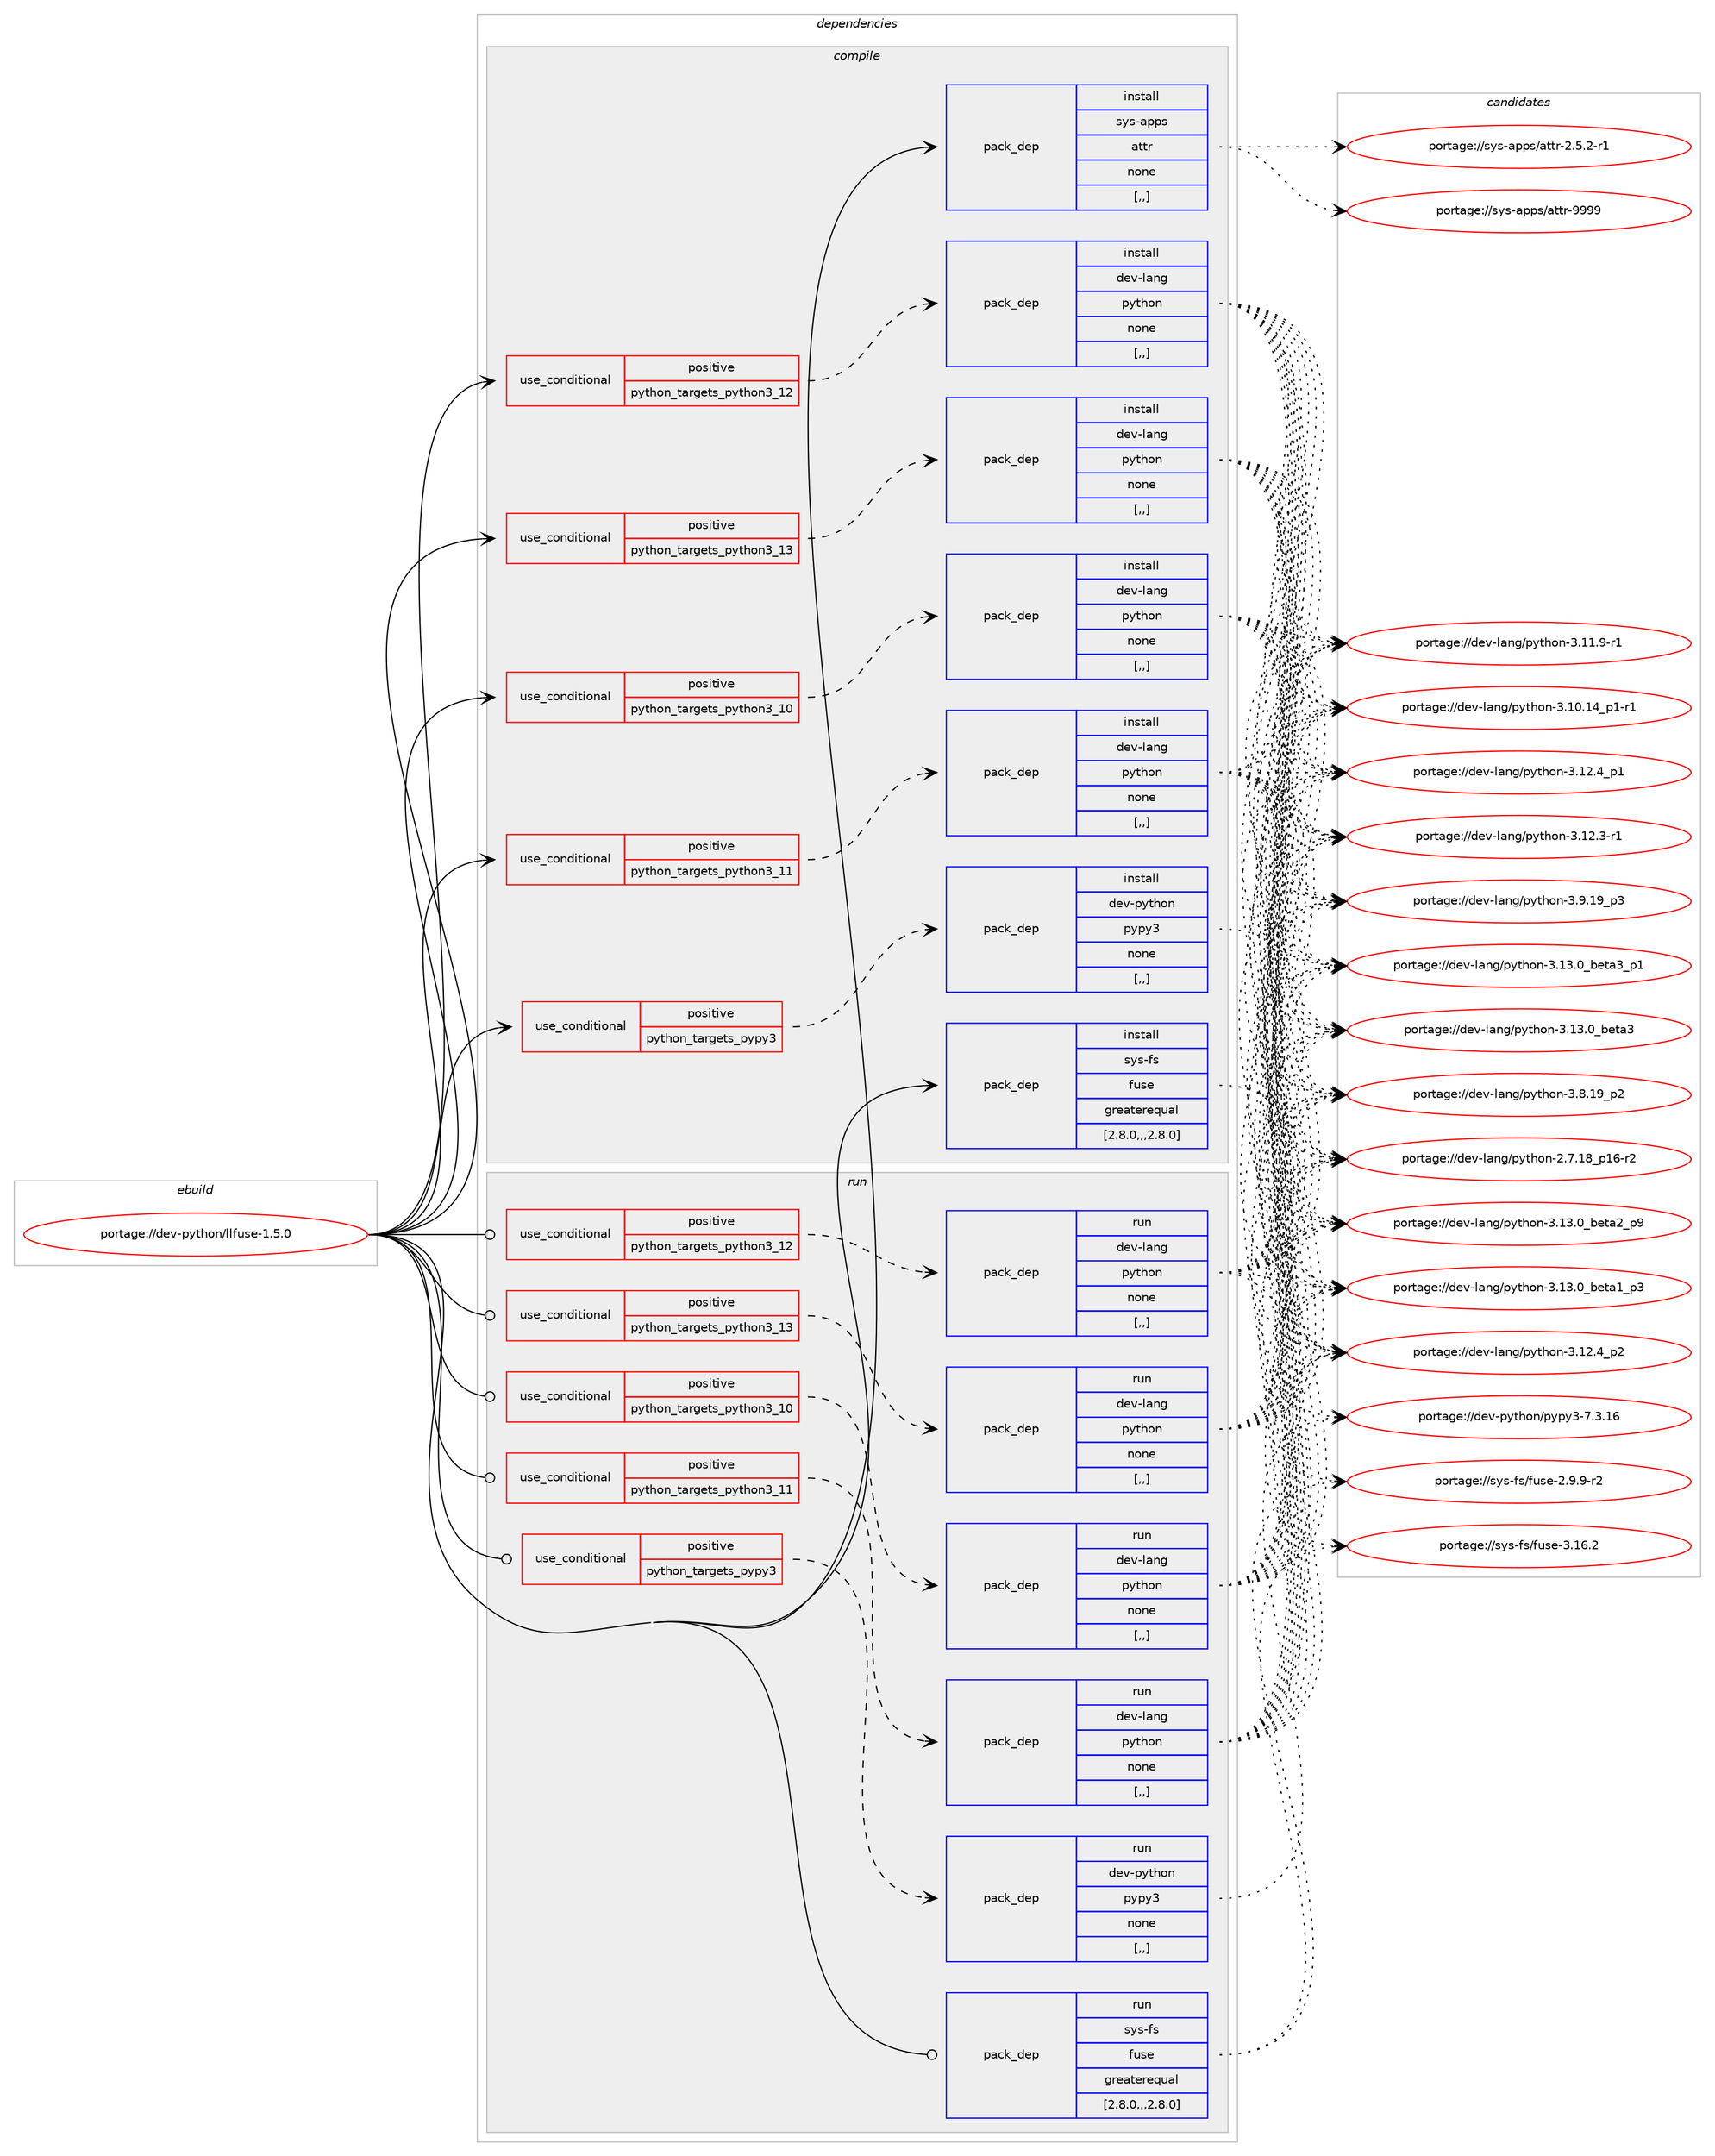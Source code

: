 digraph prolog {

# *************
# Graph options
# *************

newrank=true;
concentrate=true;
compound=true;
graph [rankdir=LR,fontname=Helvetica,fontsize=10,ranksep=1.5];#, ranksep=2.5, nodesep=0.2];
edge  [arrowhead=vee];
node  [fontname=Helvetica,fontsize=10];

# **********
# The ebuild
# **********

subgraph cluster_leftcol {
color=gray;
rank=same;
label=<<i>ebuild</i>>;
id [label="portage://dev-python/llfuse-1.5.0", color=red, width=4, href="../dev-python/llfuse-1.5.0.svg"];
}

# ****************
# The dependencies
# ****************

subgraph cluster_midcol {
color=gray;
label=<<i>dependencies</i>>;
subgraph cluster_compile {
fillcolor="#eeeeee";
style=filled;
label=<<i>compile</i>>;
subgraph cond34097 {
dependency149288 [label=<<TABLE BORDER="0" CELLBORDER="1" CELLSPACING="0" CELLPADDING="4"><TR><TD ROWSPAN="3" CELLPADDING="10">use_conditional</TD></TR><TR><TD>positive</TD></TR><TR><TD>python_targets_pypy3</TD></TR></TABLE>>, shape=none, color=red];
subgraph pack113956 {
dependency149289 [label=<<TABLE BORDER="0" CELLBORDER="1" CELLSPACING="0" CELLPADDING="4" WIDTH="220"><TR><TD ROWSPAN="6" CELLPADDING="30">pack_dep</TD></TR><TR><TD WIDTH="110">install</TD></TR><TR><TD>dev-python</TD></TR><TR><TD>pypy3</TD></TR><TR><TD>none</TD></TR><TR><TD>[,,]</TD></TR></TABLE>>, shape=none, color=blue];
}
dependency149288:e -> dependency149289:w [weight=20,style="dashed",arrowhead="vee"];
}
id:e -> dependency149288:w [weight=20,style="solid",arrowhead="vee"];
subgraph cond34098 {
dependency149290 [label=<<TABLE BORDER="0" CELLBORDER="1" CELLSPACING="0" CELLPADDING="4"><TR><TD ROWSPAN="3" CELLPADDING="10">use_conditional</TD></TR><TR><TD>positive</TD></TR><TR><TD>python_targets_python3_10</TD></TR></TABLE>>, shape=none, color=red];
subgraph pack113957 {
dependency149291 [label=<<TABLE BORDER="0" CELLBORDER="1" CELLSPACING="0" CELLPADDING="4" WIDTH="220"><TR><TD ROWSPAN="6" CELLPADDING="30">pack_dep</TD></TR><TR><TD WIDTH="110">install</TD></TR><TR><TD>dev-lang</TD></TR><TR><TD>python</TD></TR><TR><TD>none</TD></TR><TR><TD>[,,]</TD></TR></TABLE>>, shape=none, color=blue];
}
dependency149290:e -> dependency149291:w [weight=20,style="dashed",arrowhead="vee"];
}
id:e -> dependency149290:w [weight=20,style="solid",arrowhead="vee"];
subgraph cond34099 {
dependency149292 [label=<<TABLE BORDER="0" CELLBORDER="1" CELLSPACING="0" CELLPADDING="4"><TR><TD ROWSPAN="3" CELLPADDING="10">use_conditional</TD></TR><TR><TD>positive</TD></TR><TR><TD>python_targets_python3_11</TD></TR></TABLE>>, shape=none, color=red];
subgraph pack113958 {
dependency149293 [label=<<TABLE BORDER="0" CELLBORDER="1" CELLSPACING="0" CELLPADDING="4" WIDTH="220"><TR><TD ROWSPAN="6" CELLPADDING="30">pack_dep</TD></TR><TR><TD WIDTH="110">install</TD></TR><TR><TD>dev-lang</TD></TR><TR><TD>python</TD></TR><TR><TD>none</TD></TR><TR><TD>[,,]</TD></TR></TABLE>>, shape=none, color=blue];
}
dependency149292:e -> dependency149293:w [weight=20,style="dashed",arrowhead="vee"];
}
id:e -> dependency149292:w [weight=20,style="solid",arrowhead="vee"];
subgraph cond34100 {
dependency149294 [label=<<TABLE BORDER="0" CELLBORDER="1" CELLSPACING="0" CELLPADDING="4"><TR><TD ROWSPAN="3" CELLPADDING="10">use_conditional</TD></TR><TR><TD>positive</TD></TR><TR><TD>python_targets_python3_12</TD></TR></TABLE>>, shape=none, color=red];
subgraph pack113959 {
dependency149295 [label=<<TABLE BORDER="0" CELLBORDER="1" CELLSPACING="0" CELLPADDING="4" WIDTH="220"><TR><TD ROWSPAN="6" CELLPADDING="30">pack_dep</TD></TR><TR><TD WIDTH="110">install</TD></TR><TR><TD>dev-lang</TD></TR><TR><TD>python</TD></TR><TR><TD>none</TD></TR><TR><TD>[,,]</TD></TR></TABLE>>, shape=none, color=blue];
}
dependency149294:e -> dependency149295:w [weight=20,style="dashed",arrowhead="vee"];
}
id:e -> dependency149294:w [weight=20,style="solid",arrowhead="vee"];
subgraph cond34101 {
dependency149296 [label=<<TABLE BORDER="0" CELLBORDER="1" CELLSPACING="0" CELLPADDING="4"><TR><TD ROWSPAN="3" CELLPADDING="10">use_conditional</TD></TR><TR><TD>positive</TD></TR><TR><TD>python_targets_python3_13</TD></TR></TABLE>>, shape=none, color=red];
subgraph pack113960 {
dependency149297 [label=<<TABLE BORDER="0" CELLBORDER="1" CELLSPACING="0" CELLPADDING="4" WIDTH="220"><TR><TD ROWSPAN="6" CELLPADDING="30">pack_dep</TD></TR><TR><TD WIDTH="110">install</TD></TR><TR><TD>dev-lang</TD></TR><TR><TD>python</TD></TR><TR><TD>none</TD></TR><TR><TD>[,,]</TD></TR></TABLE>>, shape=none, color=blue];
}
dependency149296:e -> dependency149297:w [weight=20,style="dashed",arrowhead="vee"];
}
id:e -> dependency149296:w [weight=20,style="solid",arrowhead="vee"];
subgraph pack113961 {
dependency149298 [label=<<TABLE BORDER="0" CELLBORDER="1" CELLSPACING="0" CELLPADDING="4" WIDTH="220"><TR><TD ROWSPAN="6" CELLPADDING="30">pack_dep</TD></TR><TR><TD WIDTH="110">install</TD></TR><TR><TD>sys-apps</TD></TR><TR><TD>attr</TD></TR><TR><TD>none</TD></TR><TR><TD>[,,]</TD></TR></TABLE>>, shape=none, color=blue];
}
id:e -> dependency149298:w [weight=20,style="solid",arrowhead="vee"];
subgraph pack113962 {
dependency149299 [label=<<TABLE BORDER="0" CELLBORDER="1" CELLSPACING="0" CELLPADDING="4" WIDTH="220"><TR><TD ROWSPAN="6" CELLPADDING="30">pack_dep</TD></TR><TR><TD WIDTH="110">install</TD></TR><TR><TD>sys-fs</TD></TR><TR><TD>fuse</TD></TR><TR><TD>greaterequal</TD></TR><TR><TD>[2.8.0,,,2.8.0]</TD></TR></TABLE>>, shape=none, color=blue];
}
id:e -> dependency149299:w [weight=20,style="solid",arrowhead="vee"];
}
subgraph cluster_compileandrun {
fillcolor="#eeeeee";
style=filled;
label=<<i>compile and run</i>>;
}
subgraph cluster_run {
fillcolor="#eeeeee";
style=filled;
label=<<i>run</i>>;
subgraph cond34102 {
dependency149300 [label=<<TABLE BORDER="0" CELLBORDER="1" CELLSPACING="0" CELLPADDING="4"><TR><TD ROWSPAN="3" CELLPADDING="10">use_conditional</TD></TR><TR><TD>positive</TD></TR><TR><TD>python_targets_pypy3</TD></TR></TABLE>>, shape=none, color=red];
subgraph pack113963 {
dependency149301 [label=<<TABLE BORDER="0" CELLBORDER="1" CELLSPACING="0" CELLPADDING="4" WIDTH="220"><TR><TD ROWSPAN="6" CELLPADDING="30">pack_dep</TD></TR><TR><TD WIDTH="110">run</TD></TR><TR><TD>dev-python</TD></TR><TR><TD>pypy3</TD></TR><TR><TD>none</TD></TR><TR><TD>[,,]</TD></TR></TABLE>>, shape=none, color=blue];
}
dependency149300:e -> dependency149301:w [weight=20,style="dashed",arrowhead="vee"];
}
id:e -> dependency149300:w [weight=20,style="solid",arrowhead="odot"];
subgraph cond34103 {
dependency149302 [label=<<TABLE BORDER="0" CELLBORDER="1" CELLSPACING="0" CELLPADDING="4"><TR><TD ROWSPAN="3" CELLPADDING="10">use_conditional</TD></TR><TR><TD>positive</TD></TR><TR><TD>python_targets_python3_10</TD></TR></TABLE>>, shape=none, color=red];
subgraph pack113964 {
dependency149303 [label=<<TABLE BORDER="0" CELLBORDER="1" CELLSPACING="0" CELLPADDING="4" WIDTH="220"><TR><TD ROWSPAN="6" CELLPADDING="30">pack_dep</TD></TR><TR><TD WIDTH="110">run</TD></TR><TR><TD>dev-lang</TD></TR><TR><TD>python</TD></TR><TR><TD>none</TD></TR><TR><TD>[,,]</TD></TR></TABLE>>, shape=none, color=blue];
}
dependency149302:e -> dependency149303:w [weight=20,style="dashed",arrowhead="vee"];
}
id:e -> dependency149302:w [weight=20,style="solid",arrowhead="odot"];
subgraph cond34104 {
dependency149304 [label=<<TABLE BORDER="0" CELLBORDER="1" CELLSPACING="0" CELLPADDING="4"><TR><TD ROWSPAN="3" CELLPADDING="10">use_conditional</TD></TR><TR><TD>positive</TD></TR><TR><TD>python_targets_python3_11</TD></TR></TABLE>>, shape=none, color=red];
subgraph pack113965 {
dependency149305 [label=<<TABLE BORDER="0" CELLBORDER="1" CELLSPACING="0" CELLPADDING="4" WIDTH="220"><TR><TD ROWSPAN="6" CELLPADDING="30">pack_dep</TD></TR><TR><TD WIDTH="110">run</TD></TR><TR><TD>dev-lang</TD></TR><TR><TD>python</TD></TR><TR><TD>none</TD></TR><TR><TD>[,,]</TD></TR></TABLE>>, shape=none, color=blue];
}
dependency149304:e -> dependency149305:w [weight=20,style="dashed",arrowhead="vee"];
}
id:e -> dependency149304:w [weight=20,style="solid",arrowhead="odot"];
subgraph cond34105 {
dependency149306 [label=<<TABLE BORDER="0" CELLBORDER="1" CELLSPACING="0" CELLPADDING="4"><TR><TD ROWSPAN="3" CELLPADDING="10">use_conditional</TD></TR><TR><TD>positive</TD></TR><TR><TD>python_targets_python3_12</TD></TR></TABLE>>, shape=none, color=red];
subgraph pack113966 {
dependency149307 [label=<<TABLE BORDER="0" CELLBORDER="1" CELLSPACING="0" CELLPADDING="4" WIDTH="220"><TR><TD ROWSPAN="6" CELLPADDING="30">pack_dep</TD></TR><TR><TD WIDTH="110">run</TD></TR><TR><TD>dev-lang</TD></TR><TR><TD>python</TD></TR><TR><TD>none</TD></TR><TR><TD>[,,]</TD></TR></TABLE>>, shape=none, color=blue];
}
dependency149306:e -> dependency149307:w [weight=20,style="dashed",arrowhead="vee"];
}
id:e -> dependency149306:w [weight=20,style="solid",arrowhead="odot"];
subgraph cond34106 {
dependency149308 [label=<<TABLE BORDER="0" CELLBORDER="1" CELLSPACING="0" CELLPADDING="4"><TR><TD ROWSPAN="3" CELLPADDING="10">use_conditional</TD></TR><TR><TD>positive</TD></TR><TR><TD>python_targets_python3_13</TD></TR></TABLE>>, shape=none, color=red];
subgraph pack113967 {
dependency149309 [label=<<TABLE BORDER="0" CELLBORDER="1" CELLSPACING="0" CELLPADDING="4" WIDTH="220"><TR><TD ROWSPAN="6" CELLPADDING="30">pack_dep</TD></TR><TR><TD WIDTH="110">run</TD></TR><TR><TD>dev-lang</TD></TR><TR><TD>python</TD></TR><TR><TD>none</TD></TR><TR><TD>[,,]</TD></TR></TABLE>>, shape=none, color=blue];
}
dependency149308:e -> dependency149309:w [weight=20,style="dashed",arrowhead="vee"];
}
id:e -> dependency149308:w [weight=20,style="solid",arrowhead="odot"];
subgraph pack113968 {
dependency149310 [label=<<TABLE BORDER="0" CELLBORDER="1" CELLSPACING="0" CELLPADDING="4" WIDTH="220"><TR><TD ROWSPAN="6" CELLPADDING="30">pack_dep</TD></TR><TR><TD WIDTH="110">run</TD></TR><TR><TD>sys-fs</TD></TR><TR><TD>fuse</TD></TR><TR><TD>greaterequal</TD></TR><TR><TD>[2.8.0,,,2.8.0]</TD></TR></TABLE>>, shape=none, color=blue];
}
id:e -> dependency149310:w [weight=20,style="solid",arrowhead="odot"];
}
}

# **************
# The candidates
# **************

subgraph cluster_choices {
rank=same;
color=gray;
label=<<i>candidates</i>>;

subgraph choice113956 {
color=black;
nodesep=1;
choice10010111845112121116104111110471121211121215145554651464954 [label="portage://dev-python/pypy3-7.3.16", color=red, width=4,href="../dev-python/pypy3-7.3.16.svg"];
dependency149289:e -> choice10010111845112121116104111110471121211121215145554651464954:w [style=dotted,weight="100"];
}
subgraph choice113957 {
color=black;
nodesep=1;
choice10010111845108971101034711212111610411111045514649514648959810111697519511249 [label="portage://dev-lang/python-3.13.0_beta3_p1", color=red, width=4,href="../dev-lang/python-3.13.0_beta3_p1.svg"];
choice1001011184510897110103471121211161041111104551464951464895981011169751 [label="portage://dev-lang/python-3.13.0_beta3", color=red, width=4,href="../dev-lang/python-3.13.0_beta3.svg"];
choice10010111845108971101034711212111610411111045514649514648959810111697509511257 [label="portage://dev-lang/python-3.13.0_beta2_p9", color=red, width=4,href="../dev-lang/python-3.13.0_beta2_p9.svg"];
choice10010111845108971101034711212111610411111045514649514648959810111697499511251 [label="portage://dev-lang/python-3.13.0_beta1_p3", color=red, width=4,href="../dev-lang/python-3.13.0_beta1_p3.svg"];
choice100101118451089711010347112121116104111110455146495046529511250 [label="portage://dev-lang/python-3.12.4_p2", color=red, width=4,href="../dev-lang/python-3.12.4_p2.svg"];
choice100101118451089711010347112121116104111110455146495046529511249 [label="portage://dev-lang/python-3.12.4_p1", color=red, width=4,href="../dev-lang/python-3.12.4_p1.svg"];
choice100101118451089711010347112121116104111110455146495046514511449 [label="portage://dev-lang/python-3.12.3-r1", color=red, width=4,href="../dev-lang/python-3.12.3-r1.svg"];
choice100101118451089711010347112121116104111110455146494946574511449 [label="portage://dev-lang/python-3.11.9-r1", color=red, width=4,href="../dev-lang/python-3.11.9-r1.svg"];
choice100101118451089711010347112121116104111110455146494846495295112494511449 [label="portage://dev-lang/python-3.10.14_p1-r1", color=red, width=4,href="../dev-lang/python-3.10.14_p1-r1.svg"];
choice100101118451089711010347112121116104111110455146574649579511251 [label="portage://dev-lang/python-3.9.19_p3", color=red, width=4,href="../dev-lang/python-3.9.19_p3.svg"];
choice100101118451089711010347112121116104111110455146564649579511250 [label="portage://dev-lang/python-3.8.19_p2", color=red, width=4,href="../dev-lang/python-3.8.19_p2.svg"];
choice100101118451089711010347112121116104111110455046554649569511249544511450 [label="portage://dev-lang/python-2.7.18_p16-r2", color=red, width=4,href="../dev-lang/python-2.7.18_p16-r2.svg"];
dependency149291:e -> choice10010111845108971101034711212111610411111045514649514648959810111697519511249:w [style=dotted,weight="100"];
dependency149291:e -> choice1001011184510897110103471121211161041111104551464951464895981011169751:w [style=dotted,weight="100"];
dependency149291:e -> choice10010111845108971101034711212111610411111045514649514648959810111697509511257:w [style=dotted,weight="100"];
dependency149291:e -> choice10010111845108971101034711212111610411111045514649514648959810111697499511251:w [style=dotted,weight="100"];
dependency149291:e -> choice100101118451089711010347112121116104111110455146495046529511250:w [style=dotted,weight="100"];
dependency149291:e -> choice100101118451089711010347112121116104111110455146495046529511249:w [style=dotted,weight="100"];
dependency149291:e -> choice100101118451089711010347112121116104111110455146495046514511449:w [style=dotted,weight="100"];
dependency149291:e -> choice100101118451089711010347112121116104111110455146494946574511449:w [style=dotted,weight="100"];
dependency149291:e -> choice100101118451089711010347112121116104111110455146494846495295112494511449:w [style=dotted,weight="100"];
dependency149291:e -> choice100101118451089711010347112121116104111110455146574649579511251:w [style=dotted,weight="100"];
dependency149291:e -> choice100101118451089711010347112121116104111110455146564649579511250:w [style=dotted,weight="100"];
dependency149291:e -> choice100101118451089711010347112121116104111110455046554649569511249544511450:w [style=dotted,weight="100"];
}
subgraph choice113958 {
color=black;
nodesep=1;
choice10010111845108971101034711212111610411111045514649514648959810111697519511249 [label="portage://dev-lang/python-3.13.0_beta3_p1", color=red, width=4,href="../dev-lang/python-3.13.0_beta3_p1.svg"];
choice1001011184510897110103471121211161041111104551464951464895981011169751 [label="portage://dev-lang/python-3.13.0_beta3", color=red, width=4,href="../dev-lang/python-3.13.0_beta3.svg"];
choice10010111845108971101034711212111610411111045514649514648959810111697509511257 [label="portage://dev-lang/python-3.13.0_beta2_p9", color=red, width=4,href="../dev-lang/python-3.13.0_beta2_p9.svg"];
choice10010111845108971101034711212111610411111045514649514648959810111697499511251 [label="portage://dev-lang/python-3.13.0_beta1_p3", color=red, width=4,href="../dev-lang/python-3.13.0_beta1_p3.svg"];
choice100101118451089711010347112121116104111110455146495046529511250 [label="portage://dev-lang/python-3.12.4_p2", color=red, width=4,href="../dev-lang/python-3.12.4_p2.svg"];
choice100101118451089711010347112121116104111110455146495046529511249 [label="portage://dev-lang/python-3.12.4_p1", color=red, width=4,href="../dev-lang/python-3.12.4_p1.svg"];
choice100101118451089711010347112121116104111110455146495046514511449 [label="portage://dev-lang/python-3.12.3-r1", color=red, width=4,href="../dev-lang/python-3.12.3-r1.svg"];
choice100101118451089711010347112121116104111110455146494946574511449 [label="portage://dev-lang/python-3.11.9-r1", color=red, width=4,href="../dev-lang/python-3.11.9-r1.svg"];
choice100101118451089711010347112121116104111110455146494846495295112494511449 [label="portage://dev-lang/python-3.10.14_p1-r1", color=red, width=4,href="../dev-lang/python-3.10.14_p1-r1.svg"];
choice100101118451089711010347112121116104111110455146574649579511251 [label="portage://dev-lang/python-3.9.19_p3", color=red, width=4,href="../dev-lang/python-3.9.19_p3.svg"];
choice100101118451089711010347112121116104111110455146564649579511250 [label="portage://dev-lang/python-3.8.19_p2", color=red, width=4,href="../dev-lang/python-3.8.19_p2.svg"];
choice100101118451089711010347112121116104111110455046554649569511249544511450 [label="portage://dev-lang/python-2.7.18_p16-r2", color=red, width=4,href="../dev-lang/python-2.7.18_p16-r2.svg"];
dependency149293:e -> choice10010111845108971101034711212111610411111045514649514648959810111697519511249:w [style=dotted,weight="100"];
dependency149293:e -> choice1001011184510897110103471121211161041111104551464951464895981011169751:w [style=dotted,weight="100"];
dependency149293:e -> choice10010111845108971101034711212111610411111045514649514648959810111697509511257:w [style=dotted,weight="100"];
dependency149293:e -> choice10010111845108971101034711212111610411111045514649514648959810111697499511251:w [style=dotted,weight="100"];
dependency149293:e -> choice100101118451089711010347112121116104111110455146495046529511250:w [style=dotted,weight="100"];
dependency149293:e -> choice100101118451089711010347112121116104111110455146495046529511249:w [style=dotted,weight="100"];
dependency149293:e -> choice100101118451089711010347112121116104111110455146495046514511449:w [style=dotted,weight="100"];
dependency149293:e -> choice100101118451089711010347112121116104111110455146494946574511449:w [style=dotted,weight="100"];
dependency149293:e -> choice100101118451089711010347112121116104111110455146494846495295112494511449:w [style=dotted,weight="100"];
dependency149293:e -> choice100101118451089711010347112121116104111110455146574649579511251:w [style=dotted,weight="100"];
dependency149293:e -> choice100101118451089711010347112121116104111110455146564649579511250:w [style=dotted,weight="100"];
dependency149293:e -> choice100101118451089711010347112121116104111110455046554649569511249544511450:w [style=dotted,weight="100"];
}
subgraph choice113959 {
color=black;
nodesep=1;
choice10010111845108971101034711212111610411111045514649514648959810111697519511249 [label="portage://dev-lang/python-3.13.0_beta3_p1", color=red, width=4,href="../dev-lang/python-3.13.0_beta3_p1.svg"];
choice1001011184510897110103471121211161041111104551464951464895981011169751 [label="portage://dev-lang/python-3.13.0_beta3", color=red, width=4,href="../dev-lang/python-3.13.0_beta3.svg"];
choice10010111845108971101034711212111610411111045514649514648959810111697509511257 [label="portage://dev-lang/python-3.13.0_beta2_p9", color=red, width=4,href="../dev-lang/python-3.13.0_beta2_p9.svg"];
choice10010111845108971101034711212111610411111045514649514648959810111697499511251 [label="portage://dev-lang/python-3.13.0_beta1_p3", color=red, width=4,href="../dev-lang/python-3.13.0_beta1_p3.svg"];
choice100101118451089711010347112121116104111110455146495046529511250 [label="portage://dev-lang/python-3.12.4_p2", color=red, width=4,href="../dev-lang/python-3.12.4_p2.svg"];
choice100101118451089711010347112121116104111110455146495046529511249 [label="portage://dev-lang/python-3.12.4_p1", color=red, width=4,href="../dev-lang/python-3.12.4_p1.svg"];
choice100101118451089711010347112121116104111110455146495046514511449 [label="portage://dev-lang/python-3.12.3-r1", color=red, width=4,href="../dev-lang/python-3.12.3-r1.svg"];
choice100101118451089711010347112121116104111110455146494946574511449 [label="portage://dev-lang/python-3.11.9-r1", color=red, width=4,href="../dev-lang/python-3.11.9-r1.svg"];
choice100101118451089711010347112121116104111110455146494846495295112494511449 [label="portage://dev-lang/python-3.10.14_p1-r1", color=red, width=4,href="../dev-lang/python-3.10.14_p1-r1.svg"];
choice100101118451089711010347112121116104111110455146574649579511251 [label="portage://dev-lang/python-3.9.19_p3", color=red, width=4,href="../dev-lang/python-3.9.19_p3.svg"];
choice100101118451089711010347112121116104111110455146564649579511250 [label="portage://dev-lang/python-3.8.19_p2", color=red, width=4,href="../dev-lang/python-3.8.19_p2.svg"];
choice100101118451089711010347112121116104111110455046554649569511249544511450 [label="portage://dev-lang/python-2.7.18_p16-r2", color=red, width=4,href="../dev-lang/python-2.7.18_p16-r2.svg"];
dependency149295:e -> choice10010111845108971101034711212111610411111045514649514648959810111697519511249:w [style=dotted,weight="100"];
dependency149295:e -> choice1001011184510897110103471121211161041111104551464951464895981011169751:w [style=dotted,weight="100"];
dependency149295:e -> choice10010111845108971101034711212111610411111045514649514648959810111697509511257:w [style=dotted,weight="100"];
dependency149295:e -> choice10010111845108971101034711212111610411111045514649514648959810111697499511251:w [style=dotted,weight="100"];
dependency149295:e -> choice100101118451089711010347112121116104111110455146495046529511250:w [style=dotted,weight="100"];
dependency149295:e -> choice100101118451089711010347112121116104111110455146495046529511249:w [style=dotted,weight="100"];
dependency149295:e -> choice100101118451089711010347112121116104111110455146495046514511449:w [style=dotted,weight="100"];
dependency149295:e -> choice100101118451089711010347112121116104111110455146494946574511449:w [style=dotted,weight="100"];
dependency149295:e -> choice100101118451089711010347112121116104111110455146494846495295112494511449:w [style=dotted,weight="100"];
dependency149295:e -> choice100101118451089711010347112121116104111110455146574649579511251:w [style=dotted,weight="100"];
dependency149295:e -> choice100101118451089711010347112121116104111110455146564649579511250:w [style=dotted,weight="100"];
dependency149295:e -> choice100101118451089711010347112121116104111110455046554649569511249544511450:w [style=dotted,weight="100"];
}
subgraph choice113960 {
color=black;
nodesep=1;
choice10010111845108971101034711212111610411111045514649514648959810111697519511249 [label="portage://dev-lang/python-3.13.0_beta3_p1", color=red, width=4,href="../dev-lang/python-3.13.0_beta3_p1.svg"];
choice1001011184510897110103471121211161041111104551464951464895981011169751 [label="portage://dev-lang/python-3.13.0_beta3", color=red, width=4,href="../dev-lang/python-3.13.0_beta3.svg"];
choice10010111845108971101034711212111610411111045514649514648959810111697509511257 [label="portage://dev-lang/python-3.13.0_beta2_p9", color=red, width=4,href="../dev-lang/python-3.13.0_beta2_p9.svg"];
choice10010111845108971101034711212111610411111045514649514648959810111697499511251 [label="portage://dev-lang/python-3.13.0_beta1_p3", color=red, width=4,href="../dev-lang/python-3.13.0_beta1_p3.svg"];
choice100101118451089711010347112121116104111110455146495046529511250 [label="portage://dev-lang/python-3.12.4_p2", color=red, width=4,href="../dev-lang/python-3.12.4_p2.svg"];
choice100101118451089711010347112121116104111110455146495046529511249 [label="portage://dev-lang/python-3.12.4_p1", color=red, width=4,href="../dev-lang/python-3.12.4_p1.svg"];
choice100101118451089711010347112121116104111110455146495046514511449 [label="portage://dev-lang/python-3.12.3-r1", color=red, width=4,href="../dev-lang/python-3.12.3-r1.svg"];
choice100101118451089711010347112121116104111110455146494946574511449 [label="portage://dev-lang/python-3.11.9-r1", color=red, width=4,href="../dev-lang/python-3.11.9-r1.svg"];
choice100101118451089711010347112121116104111110455146494846495295112494511449 [label="portage://dev-lang/python-3.10.14_p1-r1", color=red, width=4,href="../dev-lang/python-3.10.14_p1-r1.svg"];
choice100101118451089711010347112121116104111110455146574649579511251 [label="portage://dev-lang/python-3.9.19_p3", color=red, width=4,href="../dev-lang/python-3.9.19_p3.svg"];
choice100101118451089711010347112121116104111110455146564649579511250 [label="portage://dev-lang/python-3.8.19_p2", color=red, width=4,href="../dev-lang/python-3.8.19_p2.svg"];
choice100101118451089711010347112121116104111110455046554649569511249544511450 [label="portage://dev-lang/python-2.7.18_p16-r2", color=red, width=4,href="../dev-lang/python-2.7.18_p16-r2.svg"];
dependency149297:e -> choice10010111845108971101034711212111610411111045514649514648959810111697519511249:w [style=dotted,weight="100"];
dependency149297:e -> choice1001011184510897110103471121211161041111104551464951464895981011169751:w [style=dotted,weight="100"];
dependency149297:e -> choice10010111845108971101034711212111610411111045514649514648959810111697509511257:w [style=dotted,weight="100"];
dependency149297:e -> choice10010111845108971101034711212111610411111045514649514648959810111697499511251:w [style=dotted,weight="100"];
dependency149297:e -> choice100101118451089711010347112121116104111110455146495046529511250:w [style=dotted,weight="100"];
dependency149297:e -> choice100101118451089711010347112121116104111110455146495046529511249:w [style=dotted,weight="100"];
dependency149297:e -> choice100101118451089711010347112121116104111110455146495046514511449:w [style=dotted,weight="100"];
dependency149297:e -> choice100101118451089711010347112121116104111110455146494946574511449:w [style=dotted,weight="100"];
dependency149297:e -> choice100101118451089711010347112121116104111110455146494846495295112494511449:w [style=dotted,weight="100"];
dependency149297:e -> choice100101118451089711010347112121116104111110455146574649579511251:w [style=dotted,weight="100"];
dependency149297:e -> choice100101118451089711010347112121116104111110455146564649579511250:w [style=dotted,weight="100"];
dependency149297:e -> choice100101118451089711010347112121116104111110455046554649569511249544511450:w [style=dotted,weight="100"];
}
subgraph choice113961 {
color=black;
nodesep=1;
choice115121115459711211211547971161161144557575757 [label="portage://sys-apps/attr-9999", color=red, width=4,href="../sys-apps/attr-9999.svg"];
choice115121115459711211211547971161161144550465346504511449 [label="portage://sys-apps/attr-2.5.2-r1", color=red, width=4,href="../sys-apps/attr-2.5.2-r1.svg"];
dependency149298:e -> choice115121115459711211211547971161161144557575757:w [style=dotted,weight="100"];
dependency149298:e -> choice115121115459711211211547971161161144550465346504511449:w [style=dotted,weight="100"];
}
subgraph choice113962 {
color=black;
nodesep=1;
choice115121115451021154710211711510145514649544650 [label="portage://sys-fs/fuse-3.16.2", color=red, width=4,href="../sys-fs/fuse-3.16.2.svg"];
choice11512111545102115471021171151014550465746574511450 [label="portage://sys-fs/fuse-2.9.9-r2", color=red, width=4,href="../sys-fs/fuse-2.9.9-r2.svg"];
dependency149299:e -> choice115121115451021154710211711510145514649544650:w [style=dotted,weight="100"];
dependency149299:e -> choice11512111545102115471021171151014550465746574511450:w [style=dotted,weight="100"];
}
subgraph choice113963 {
color=black;
nodesep=1;
choice10010111845112121116104111110471121211121215145554651464954 [label="portage://dev-python/pypy3-7.3.16", color=red, width=4,href="../dev-python/pypy3-7.3.16.svg"];
dependency149301:e -> choice10010111845112121116104111110471121211121215145554651464954:w [style=dotted,weight="100"];
}
subgraph choice113964 {
color=black;
nodesep=1;
choice10010111845108971101034711212111610411111045514649514648959810111697519511249 [label="portage://dev-lang/python-3.13.0_beta3_p1", color=red, width=4,href="../dev-lang/python-3.13.0_beta3_p1.svg"];
choice1001011184510897110103471121211161041111104551464951464895981011169751 [label="portage://dev-lang/python-3.13.0_beta3", color=red, width=4,href="../dev-lang/python-3.13.0_beta3.svg"];
choice10010111845108971101034711212111610411111045514649514648959810111697509511257 [label="portage://dev-lang/python-3.13.0_beta2_p9", color=red, width=4,href="../dev-lang/python-3.13.0_beta2_p9.svg"];
choice10010111845108971101034711212111610411111045514649514648959810111697499511251 [label="portage://dev-lang/python-3.13.0_beta1_p3", color=red, width=4,href="../dev-lang/python-3.13.0_beta1_p3.svg"];
choice100101118451089711010347112121116104111110455146495046529511250 [label="portage://dev-lang/python-3.12.4_p2", color=red, width=4,href="../dev-lang/python-3.12.4_p2.svg"];
choice100101118451089711010347112121116104111110455146495046529511249 [label="portage://dev-lang/python-3.12.4_p1", color=red, width=4,href="../dev-lang/python-3.12.4_p1.svg"];
choice100101118451089711010347112121116104111110455146495046514511449 [label="portage://dev-lang/python-3.12.3-r1", color=red, width=4,href="../dev-lang/python-3.12.3-r1.svg"];
choice100101118451089711010347112121116104111110455146494946574511449 [label="portage://dev-lang/python-3.11.9-r1", color=red, width=4,href="../dev-lang/python-3.11.9-r1.svg"];
choice100101118451089711010347112121116104111110455146494846495295112494511449 [label="portage://dev-lang/python-3.10.14_p1-r1", color=red, width=4,href="../dev-lang/python-3.10.14_p1-r1.svg"];
choice100101118451089711010347112121116104111110455146574649579511251 [label="portage://dev-lang/python-3.9.19_p3", color=red, width=4,href="../dev-lang/python-3.9.19_p3.svg"];
choice100101118451089711010347112121116104111110455146564649579511250 [label="portage://dev-lang/python-3.8.19_p2", color=red, width=4,href="../dev-lang/python-3.8.19_p2.svg"];
choice100101118451089711010347112121116104111110455046554649569511249544511450 [label="portage://dev-lang/python-2.7.18_p16-r2", color=red, width=4,href="../dev-lang/python-2.7.18_p16-r2.svg"];
dependency149303:e -> choice10010111845108971101034711212111610411111045514649514648959810111697519511249:w [style=dotted,weight="100"];
dependency149303:e -> choice1001011184510897110103471121211161041111104551464951464895981011169751:w [style=dotted,weight="100"];
dependency149303:e -> choice10010111845108971101034711212111610411111045514649514648959810111697509511257:w [style=dotted,weight="100"];
dependency149303:e -> choice10010111845108971101034711212111610411111045514649514648959810111697499511251:w [style=dotted,weight="100"];
dependency149303:e -> choice100101118451089711010347112121116104111110455146495046529511250:w [style=dotted,weight="100"];
dependency149303:e -> choice100101118451089711010347112121116104111110455146495046529511249:w [style=dotted,weight="100"];
dependency149303:e -> choice100101118451089711010347112121116104111110455146495046514511449:w [style=dotted,weight="100"];
dependency149303:e -> choice100101118451089711010347112121116104111110455146494946574511449:w [style=dotted,weight="100"];
dependency149303:e -> choice100101118451089711010347112121116104111110455146494846495295112494511449:w [style=dotted,weight="100"];
dependency149303:e -> choice100101118451089711010347112121116104111110455146574649579511251:w [style=dotted,weight="100"];
dependency149303:e -> choice100101118451089711010347112121116104111110455146564649579511250:w [style=dotted,weight="100"];
dependency149303:e -> choice100101118451089711010347112121116104111110455046554649569511249544511450:w [style=dotted,weight="100"];
}
subgraph choice113965 {
color=black;
nodesep=1;
choice10010111845108971101034711212111610411111045514649514648959810111697519511249 [label="portage://dev-lang/python-3.13.0_beta3_p1", color=red, width=4,href="../dev-lang/python-3.13.0_beta3_p1.svg"];
choice1001011184510897110103471121211161041111104551464951464895981011169751 [label="portage://dev-lang/python-3.13.0_beta3", color=red, width=4,href="../dev-lang/python-3.13.0_beta3.svg"];
choice10010111845108971101034711212111610411111045514649514648959810111697509511257 [label="portage://dev-lang/python-3.13.0_beta2_p9", color=red, width=4,href="../dev-lang/python-3.13.0_beta2_p9.svg"];
choice10010111845108971101034711212111610411111045514649514648959810111697499511251 [label="portage://dev-lang/python-3.13.0_beta1_p3", color=red, width=4,href="../dev-lang/python-3.13.0_beta1_p3.svg"];
choice100101118451089711010347112121116104111110455146495046529511250 [label="portage://dev-lang/python-3.12.4_p2", color=red, width=4,href="../dev-lang/python-3.12.4_p2.svg"];
choice100101118451089711010347112121116104111110455146495046529511249 [label="portage://dev-lang/python-3.12.4_p1", color=red, width=4,href="../dev-lang/python-3.12.4_p1.svg"];
choice100101118451089711010347112121116104111110455146495046514511449 [label="portage://dev-lang/python-3.12.3-r1", color=red, width=4,href="../dev-lang/python-3.12.3-r1.svg"];
choice100101118451089711010347112121116104111110455146494946574511449 [label="portage://dev-lang/python-3.11.9-r1", color=red, width=4,href="../dev-lang/python-3.11.9-r1.svg"];
choice100101118451089711010347112121116104111110455146494846495295112494511449 [label="portage://dev-lang/python-3.10.14_p1-r1", color=red, width=4,href="../dev-lang/python-3.10.14_p1-r1.svg"];
choice100101118451089711010347112121116104111110455146574649579511251 [label="portage://dev-lang/python-3.9.19_p3", color=red, width=4,href="../dev-lang/python-3.9.19_p3.svg"];
choice100101118451089711010347112121116104111110455146564649579511250 [label="portage://dev-lang/python-3.8.19_p2", color=red, width=4,href="../dev-lang/python-3.8.19_p2.svg"];
choice100101118451089711010347112121116104111110455046554649569511249544511450 [label="portage://dev-lang/python-2.7.18_p16-r2", color=red, width=4,href="../dev-lang/python-2.7.18_p16-r2.svg"];
dependency149305:e -> choice10010111845108971101034711212111610411111045514649514648959810111697519511249:w [style=dotted,weight="100"];
dependency149305:e -> choice1001011184510897110103471121211161041111104551464951464895981011169751:w [style=dotted,weight="100"];
dependency149305:e -> choice10010111845108971101034711212111610411111045514649514648959810111697509511257:w [style=dotted,weight="100"];
dependency149305:e -> choice10010111845108971101034711212111610411111045514649514648959810111697499511251:w [style=dotted,weight="100"];
dependency149305:e -> choice100101118451089711010347112121116104111110455146495046529511250:w [style=dotted,weight="100"];
dependency149305:e -> choice100101118451089711010347112121116104111110455146495046529511249:w [style=dotted,weight="100"];
dependency149305:e -> choice100101118451089711010347112121116104111110455146495046514511449:w [style=dotted,weight="100"];
dependency149305:e -> choice100101118451089711010347112121116104111110455146494946574511449:w [style=dotted,weight="100"];
dependency149305:e -> choice100101118451089711010347112121116104111110455146494846495295112494511449:w [style=dotted,weight="100"];
dependency149305:e -> choice100101118451089711010347112121116104111110455146574649579511251:w [style=dotted,weight="100"];
dependency149305:e -> choice100101118451089711010347112121116104111110455146564649579511250:w [style=dotted,weight="100"];
dependency149305:e -> choice100101118451089711010347112121116104111110455046554649569511249544511450:w [style=dotted,weight="100"];
}
subgraph choice113966 {
color=black;
nodesep=1;
choice10010111845108971101034711212111610411111045514649514648959810111697519511249 [label="portage://dev-lang/python-3.13.0_beta3_p1", color=red, width=4,href="../dev-lang/python-3.13.0_beta3_p1.svg"];
choice1001011184510897110103471121211161041111104551464951464895981011169751 [label="portage://dev-lang/python-3.13.0_beta3", color=red, width=4,href="../dev-lang/python-3.13.0_beta3.svg"];
choice10010111845108971101034711212111610411111045514649514648959810111697509511257 [label="portage://dev-lang/python-3.13.0_beta2_p9", color=red, width=4,href="../dev-lang/python-3.13.0_beta2_p9.svg"];
choice10010111845108971101034711212111610411111045514649514648959810111697499511251 [label="portage://dev-lang/python-3.13.0_beta1_p3", color=red, width=4,href="../dev-lang/python-3.13.0_beta1_p3.svg"];
choice100101118451089711010347112121116104111110455146495046529511250 [label="portage://dev-lang/python-3.12.4_p2", color=red, width=4,href="../dev-lang/python-3.12.4_p2.svg"];
choice100101118451089711010347112121116104111110455146495046529511249 [label="portage://dev-lang/python-3.12.4_p1", color=red, width=4,href="../dev-lang/python-3.12.4_p1.svg"];
choice100101118451089711010347112121116104111110455146495046514511449 [label="portage://dev-lang/python-3.12.3-r1", color=red, width=4,href="../dev-lang/python-3.12.3-r1.svg"];
choice100101118451089711010347112121116104111110455146494946574511449 [label="portage://dev-lang/python-3.11.9-r1", color=red, width=4,href="../dev-lang/python-3.11.9-r1.svg"];
choice100101118451089711010347112121116104111110455146494846495295112494511449 [label="portage://dev-lang/python-3.10.14_p1-r1", color=red, width=4,href="../dev-lang/python-3.10.14_p1-r1.svg"];
choice100101118451089711010347112121116104111110455146574649579511251 [label="portage://dev-lang/python-3.9.19_p3", color=red, width=4,href="../dev-lang/python-3.9.19_p3.svg"];
choice100101118451089711010347112121116104111110455146564649579511250 [label="portage://dev-lang/python-3.8.19_p2", color=red, width=4,href="../dev-lang/python-3.8.19_p2.svg"];
choice100101118451089711010347112121116104111110455046554649569511249544511450 [label="portage://dev-lang/python-2.7.18_p16-r2", color=red, width=4,href="../dev-lang/python-2.7.18_p16-r2.svg"];
dependency149307:e -> choice10010111845108971101034711212111610411111045514649514648959810111697519511249:w [style=dotted,weight="100"];
dependency149307:e -> choice1001011184510897110103471121211161041111104551464951464895981011169751:w [style=dotted,weight="100"];
dependency149307:e -> choice10010111845108971101034711212111610411111045514649514648959810111697509511257:w [style=dotted,weight="100"];
dependency149307:e -> choice10010111845108971101034711212111610411111045514649514648959810111697499511251:w [style=dotted,weight="100"];
dependency149307:e -> choice100101118451089711010347112121116104111110455146495046529511250:w [style=dotted,weight="100"];
dependency149307:e -> choice100101118451089711010347112121116104111110455146495046529511249:w [style=dotted,weight="100"];
dependency149307:e -> choice100101118451089711010347112121116104111110455146495046514511449:w [style=dotted,weight="100"];
dependency149307:e -> choice100101118451089711010347112121116104111110455146494946574511449:w [style=dotted,weight="100"];
dependency149307:e -> choice100101118451089711010347112121116104111110455146494846495295112494511449:w [style=dotted,weight="100"];
dependency149307:e -> choice100101118451089711010347112121116104111110455146574649579511251:w [style=dotted,weight="100"];
dependency149307:e -> choice100101118451089711010347112121116104111110455146564649579511250:w [style=dotted,weight="100"];
dependency149307:e -> choice100101118451089711010347112121116104111110455046554649569511249544511450:w [style=dotted,weight="100"];
}
subgraph choice113967 {
color=black;
nodesep=1;
choice10010111845108971101034711212111610411111045514649514648959810111697519511249 [label="portage://dev-lang/python-3.13.0_beta3_p1", color=red, width=4,href="../dev-lang/python-3.13.0_beta3_p1.svg"];
choice1001011184510897110103471121211161041111104551464951464895981011169751 [label="portage://dev-lang/python-3.13.0_beta3", color=red, width=4,href="../dev-lang/python-3.13.0_beta3.svg"];
choice10010111845108971101034711212111610411111045514649514648959810111697509511257 [label="portage://dev-lang/python-3.13.0_beta2_p9", color=red, width=4,href="../dev-lang/python-3.13.0_beta2_p9.svg"];
choice10010111845108971101034711212111610411111045514649514648959810111697499511251 [label="portage://dev-lang/python-3.13.0_beta1_p3", color=red, width=4,href="../dev-lang/python-3.13.0_beta1_p3.svg"];
choice100101118451089711010347112121116104111110455146495046529511250 [label="portage://dev-lang/python-3.12.4_p2", color=red, width=4,href="../dev-lang/python-3.12.4_p2.svg"];
choice100101118451089711010347112121116104111110455146495046529511249 [label="portage://dev-lang/python-3.12.4_p1", color=red, width=4,href="../dev-lang/python-3.12.4_p1.svg"];
choice100101118451089711010347112121116104111110455146495046514511449 [label="portage://dev-lang/python-3.12.3-r1", color=red, width=4,href="../dev-lang/python-3.12.3-r1.svg"];
choice100101118451089711010347112121116104111110455146494946574511449 [label="portage://dev-lang/python-3.11.9-r1", color=red, width=4,href="../dev-lang/python-3.11.9-r1.svg"];
choice100101118451089711010347112121116104111110455146494846495295112494511449 [label="portage://dev-lang/python-3.10.14_p1-r1", color=red, width=4,href="../dev-lang/python-3.10.14_p1-r1.svg"];
choice100101118451089711010347112121116104111110455146574649579511251 [label="portage://dev-lang/python-3.9.19_p3", color=red, width=4,href="../dev-lang/python-3.9.19_p3.svg"];
choice100101118451089711010347112121116104111110455146564649579511250 [label="portage://dev-lang/python-3.8.19_p2", color=red, width=4,href="../dev-lang/python-3.8.19_p2.svg"];
choice100101118451089711010347112121116104111110455046554649569511249544511450 [label="portage://dev-lang/python-2.7.18_p16-r2", color=red, width=4,href="../dev-lang/python-2.7.18_p16-r2.svg"];
dependency149309:e -> choice10010111845108971101034711212111610411111045514649514648959810111697519511249:w [style=dotted,weight="100"];
dependency149309:e -> choice1001011184510897110103471121211161041111104551464951464895981011169751:w [style=dotted,weight="100"];
dependency149309:e -> choice10010111845108971101034711212111610411111045514649514648959810111697509511257:w [style=dotted,weight="100"];
dependency149309:e -> choice10010111845108971101034711212111610411111045514649514648959810111697499511251:w [style=dotted,weight="100"];
dependency149309:e -> choice100101118451089711010347112121116104111110455146495046529511250:w [style=dotted,weight="100"];
dependency149309:e -> choice100101118451089711010347112121116104111110455146495046529511249:w [style=dotted,weight="100"];
dependency149309:e -> choice100101118451089711010347112121116104111110455146495046514511449:w [style=dotted,weight="100"];
dependency149309:e -> choice100101118451089711010347112121116104111110455146494946574511449:w [style=dotted,weight="100"];
dependency149309:e -> choice100101118451089711010347112121116104111110455146494846495295112494511449:w [style=dotted,weight="100"];
dependency149309:e -> choice100101118451089711010347112121116104111110455146574649579511251:w [style=dotted,weight="100"];
dependency149309:e -> choice100101118451089711010347112121116104111110455146564649579511250:w [style=dotted,weight="100"];
dependency149309:e -> choice100101118451089711010347112121116104111110455046554649569511249544511450:w [style=dotted,weight="100"];
}
subgraph choice113968 {
color=black;
nodesep=1;
choice115121115451021154710211711510145514649544650 [label="portage://sys-fs/fuse-3.16.2", color=red, width=4,href="../sys-fs/fuse-3.16.2.svg"];
choice11512111545102115471021171151014550465746574511450 [label="portage://sys-fs/fuse-2.9.9-r2", color=red, width=4,href="../sys-fs/fuse-2.9.9-r2.svg"];
dependency149310:e -> choice115121115451021154710211711510145514649544650:w [style=dotted,weight="100"];
dependency149310:e -> choice11512111545102115471021171151014550465746574511450:w [style=dotted,weight="100"];
}
}

}

